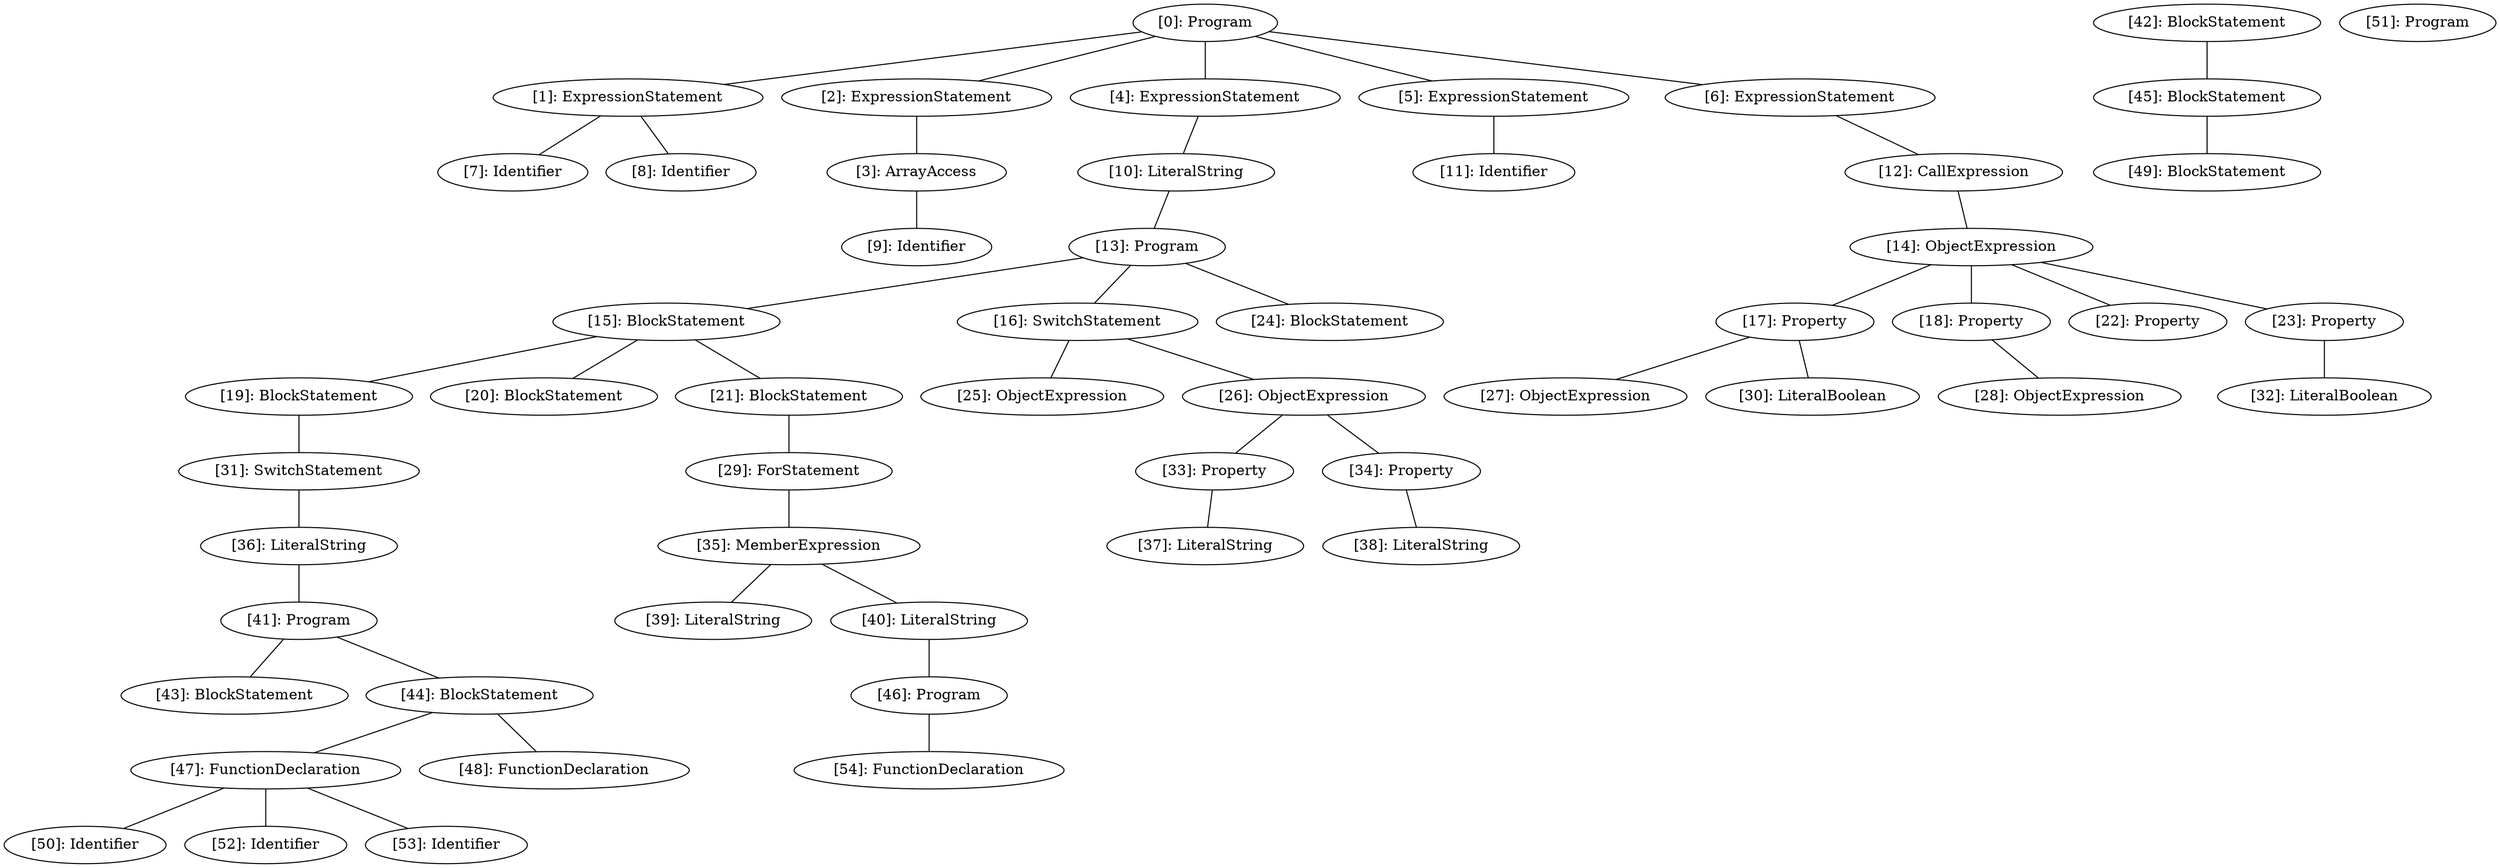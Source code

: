 // Result
graph {
	0 [label="[0]: Program"]
	1 [label="[1]: ExpressionStatement"]
	2 [label="[2]: ExpressionStatement"]
	3 [label="[3]: ArrayAccess"]
	4 [label="[4]: ExpressionStatement"]
	5 [label="[5]: ExpressionStatement"]
	6 [label="[6]: ExpressionStatement"]
	7 [label="[7]: Identifier"]
	8 [label="[8]: Identifier"]
	9 [label="[9]: Identifier"]
	10 [label="[10]: LiteralString"]
	11 [label="[11]: Identifier"]
	12 [label="[12]: CallExpression"]
	13 [label="[13]: Program"]
	14 [label="[14]: ObjectExpression"]
	15 [label="[15]: BlockStatement"]
	16 [label="[16]: SwitchStatement"]
	17 [label="[17]: Property"]
	18 [label="[18]: Property"]
	19 [label="[19]: BlockStatement"]
	20 [label="[20]: BlockStatement"]
	21 [label="[21]: BlockStatement"]
	22 [label="[22]: Property"]
	23 [label="[23]: Property"]
	24 [label="[24]: BlockStatement"]
	25 [label="[25]: ObjectExpression"]
	26 [label="[26]: ObjectExpression"]
	27 [label="[27]: ObjectExpression"]
	28 [label="[28]: ObjectExpression"]
	29 [label="[29]: ForStatement"]
	30 [label="[30]: LiteralBoolean"]
	31 [label="[31]: SwitchStatement"]
	32 [label="[32]: LiteralBoolean"]
	33 [label="[33]: Property"]
	34 [label="[34]: Property"]
	35 [label="[35]: MemberExpression"]
	36 [label="[36]: LiteralString"]
	37 [label="[37]: LiteralString"]
	38 [label="[38]: LiteralString"]
	39 [label="[39]: LiteralString"]
	40 [label="[40]: LiteralString"]
	41 [label="[41]: Program"]
	42 [label="[42]: BlockStatement"]
	43 [label="[43]: BlockStatement"]
	44 [label="[44]: BlockStatement"]
	45 [label="[45]: BlockStatement"]
	46 [label="[46]: Program"]
	47 [label="[47]: FunctionDeclaration"]
	48 [label="[48]: FunctionDeclaration"]
	49 [label="[49]: BlockStatement"]
	50 [label="[50]: Identifier"]
	51 [label="[51]: Program"]
	52 [label="[52]: Identifier"]
	53 [label="[53]: Identifier"]
	54 [label="[54]: FunctionDeclaration"]
	0 -- 1
	0 -- 2
	0 -- 4
	0 -- 5
	0 -- 6
	1 -- 7
	1 -- 8
	2 -- 3
	3 -- 9
	4 -- 10
	5 -- 11
	6 -- 12
	10 -- 13
	12 -- 14
	13 -- 15
	13 -- 16
	13 -- 24
	14 -- 17
	14 -- 18
	14 -- 22
	14 -- 23
	15 -- 19
	15 -- 20
	15 -- 21
	16 -- 25
	16 -- 26
	17 -- 27
	17 -- 30
	18 -- 28
	19 -- 31
	21 -- 29
	23 -- 32
	26 -- 33
	26 -- 34
	29 -- 35
	31 -- 36
	33 -- 37
	34 -- 38
	35 -- 39
	35 -- 40
	36 -- 41
	40 -- 46
	41 -- 43
	41 -- 44
	42 -- 45
	44 -- 47
	44 -- 48
	45 -- 49
	46 -- 54
	47 -- 50
	47 -- 52
	47 -- 53
}
